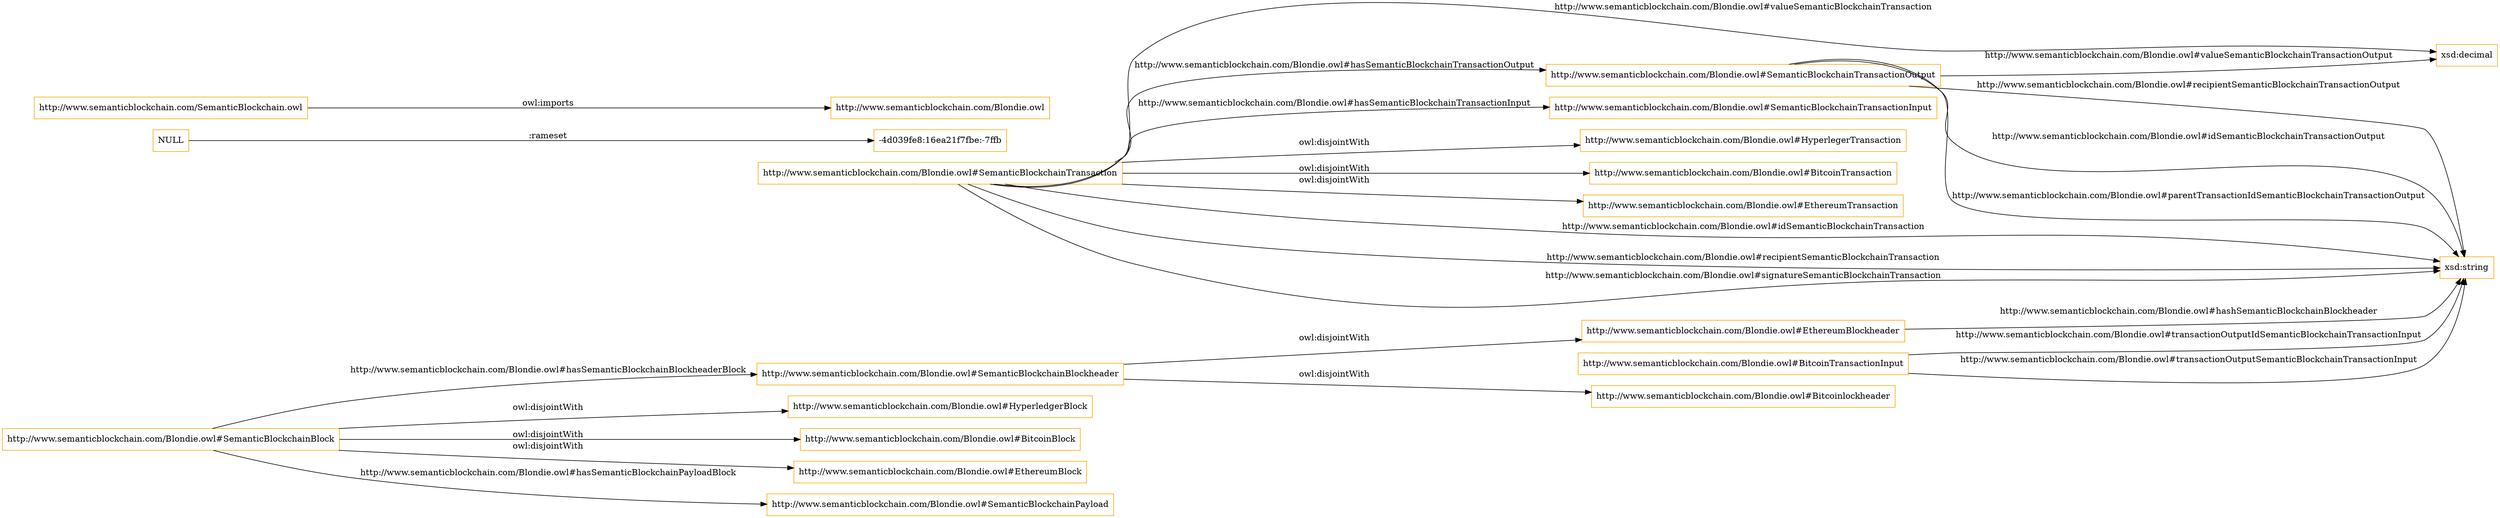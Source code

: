 digraph ar2dtool_diagram { 
rankdir=LR;
size="1501"
node [shape = rectangle, color="orange"]; "http://www.semanticblockchain.com/Blondie.owl#SemanticBlockchainTransactionOutput" "http://www.semanticblockchain.com/Blondie.owl#SemanticBlockchainTransactionInput" "http://www.semanticblockchain.com/Blondie.owl#SemanticBlockchainTransaction" "http://www.semanticblockchain.com/Blondie.owl#SemanticBlockchainBlock" "http://www.semanticblockchain.com/Blondie.owl#SemanticBlockchainBlockheader" ; /*classes style*/
	"NULL" -> "-4d039fe8:16ea21f7fbe:-7ffb" [ label = ":rameset" ];
	"http://www.semanticblockchain.com/Blondie.owl#SemanticBlockchainTransaction" -> "http://www.semanticblockchain.com/Blondie.owl#HyperlegerTransaction" [ label = "owl:disjointWith" ];
	"http://www.semanticblockchain.com/Blondie.owl#SemanticBlockchainTransaction" -> "http://www.semanticblockchain.com/Blondie.owl#BitcoinTransaction" [ label = "owl:disjointWith" ];
	"http://www.semanticblockchain.com/Blondie.owl#SemanticBlockchainTransaction" -> "http://www.semanticblockchain.com/Blondie.owl#EthereumTransaction" [ label = "owl:disjointWith" ];
	"http://www.semanticblockchain.com/SemanticBlockchain.owl" -> "http://www.semanticblockchain.com/Blondie.owl" [ label = "owl:imports" ];
	"http://www.semanticblockchain.com/Blondie.owl#SemanticBlockchainBlockheader" -> "http://www.semanticblockchain.com/Blondie.owl#EthereumBlockheader" [ label = "owl:disjointWith" ];
	"http://www.semanticblockchain.com/Blondie.owl#SemanticBlockchainBlockheader" -> "http://www.semanticblockchain.com/Blondie.owl#Bitcoinlockheader" [ label = "owl:disjointWith" ];
	"http://www.semanticblockchain.com/Blondie.owl#SemanticBlockchainBlock" -> "http://www.semanticblockchain.com/Blondie.owl#HyperledgerBlock" [ label = "owl:disjointWith" ];
	"http://www.semanticblockchain.com/Blondie.owl#SemanticBlockchainBlock" -> "http://www.semanticblockchain.com/Blondie.owl#BitcoinBlock" [ label = "owl:disjointWith" ];
	"http://www.semanticblockchain.com/Blondie.owl#SemanticBlockchainBlock" -> "http://www.semanticblockchain.com/Blondie.owl#EthereumBlock" [ label = "owl:disjointWith" ];
	"http://www.semanticblockchain.com/Blondie.owl#SemanticBlockchainTransaction" -> "xsd:decimal" [ label = "http://www.semanticblockchain.com/Blondie.owl#valueSemanticBlockchainTransaction" ];
	"http://www.semanticblockchain.com/Blondie.owl#SemanticBlockchainTransactionOutput" -> "xsd:string" [ label = "http://www.semanticblockchain.com/Blondie.owl#recipientSemanticBlockchainTransactionOutput" ];
	"http://www.semanticblockchain.com/Blondie.owl#SemanticBlockchainTransactionOutput" -> "xsd:string" [ label = "http://www.semanticblockchain.com/Blondie.owl#idSemanticBlockchainTransactionOutput" ];
	"http://www.semanticblockchain.com/Blondie.owl#SemanticBlockchainBlock" -> "http://www.semanticblockchain.com/Blondie.owl#SemanticBlockchainBlockheader" [ label = "http://www.semanticblockchain.com/Blondie.owl#hasSemanticBlockchainBlockheaderBlock" ];
	"http://www.semanticblockchain.com/Blondie.owl#SemanticBlockchainTransaction" -> "xsd:string" [ label = "http://www.semanticblockchain.com/Blondie.owl#idSemanticBlockchainTransaction" ];
	"http://www.semanticblockchain.com/Blondie.owl#SemanticBlockchainBlock" -> "http://www.semanticblockchain.com/Blondie.owl#SemanticBlockchainPayload" [ label = "http://www.semanticblockchain.com/Blondie.owl#hasSemanticBlockchainPayloadBlock" ];
	"http://www.semanticblockchain.com/Blondie.owl#SemanticBlockchainTransaction" -> "xsd:string" [ label = "http://www.semanticblockchain.com/Blondie.owl#recipientSemanticBlockchainTransaction" ];
	"http://www.semanticblockchain.com/Blondie.owl#SemanticBlockchainTransactionOutput" -> "xsd:decimal" [ label = "http://www.semanticblockchain.com/Blondie.owl#valueSemanticBlockchainTransactionOutput" ];
	"http://www.semanticblockchain.com/Blondie.owl#EthereumBlockheader" -> "xsd:string" [ label = "http://www.semanticblockchain.com/Blondie.owl#hashSemanticBlockchainBlockheader" ];
	"http://www.semanticblockchain.com/Blondie.owl#SemanticBlockchainTransaction" -> "http://www.semanticblockchain.com/Blondie.owl#SemanticBlockchainTransactionOutput" [ label = "http://www.semanticblockchain.com/Blondie.owl#hasSemanticBlockchainTransactionOutput" ];
	"http://www.semanticblockchain.com/Blondie.owl#BitcoinTransactionInput" -> "xsd:string" [ label = "http://www.semanticblockchain.com/Blondie.owl#transactionOutputIdSemanticBlockchainTransactionInput" ];
	"http://www.semanticblockchain.com/Blondie.owl#SemanticBlockchainTransaction" -> "http://www.semanticblockchain.com/Blondie.owl#SemanticBlockchainTransactionInput" [ label = "http://www.semanticblockchain.com/Blondie.owl#hasSemanticBlockchainTransactionInput" ];
	"http://www.semanticblockchain.com/Blondie.owl#SemanticBlockchainTransaction" -> "xsd:string" [ label = "http://www.semanticblockchain.com/Blondie.owl#signatureSemanticBlockchainTransaction" ];
	"http://www.semanticblockchain.com/Blondie.owl#SemanticBlockchainTransactionOutput" -> "xsd:string" [ label = "http://www.semanticblockchain.com/Blondie.owl#parentTransactionIdSemanticBlockchainTransactionOutput" ];
	"http://www.semanticblockchain.com/Blondie.owl#BitcoinTransactionInput" -> "xsd:string" [ label = "http://www.semanticblockchain.com/Blondie.owl#transactionOutputSemanticBlockchainTransactionInput" ];

}
